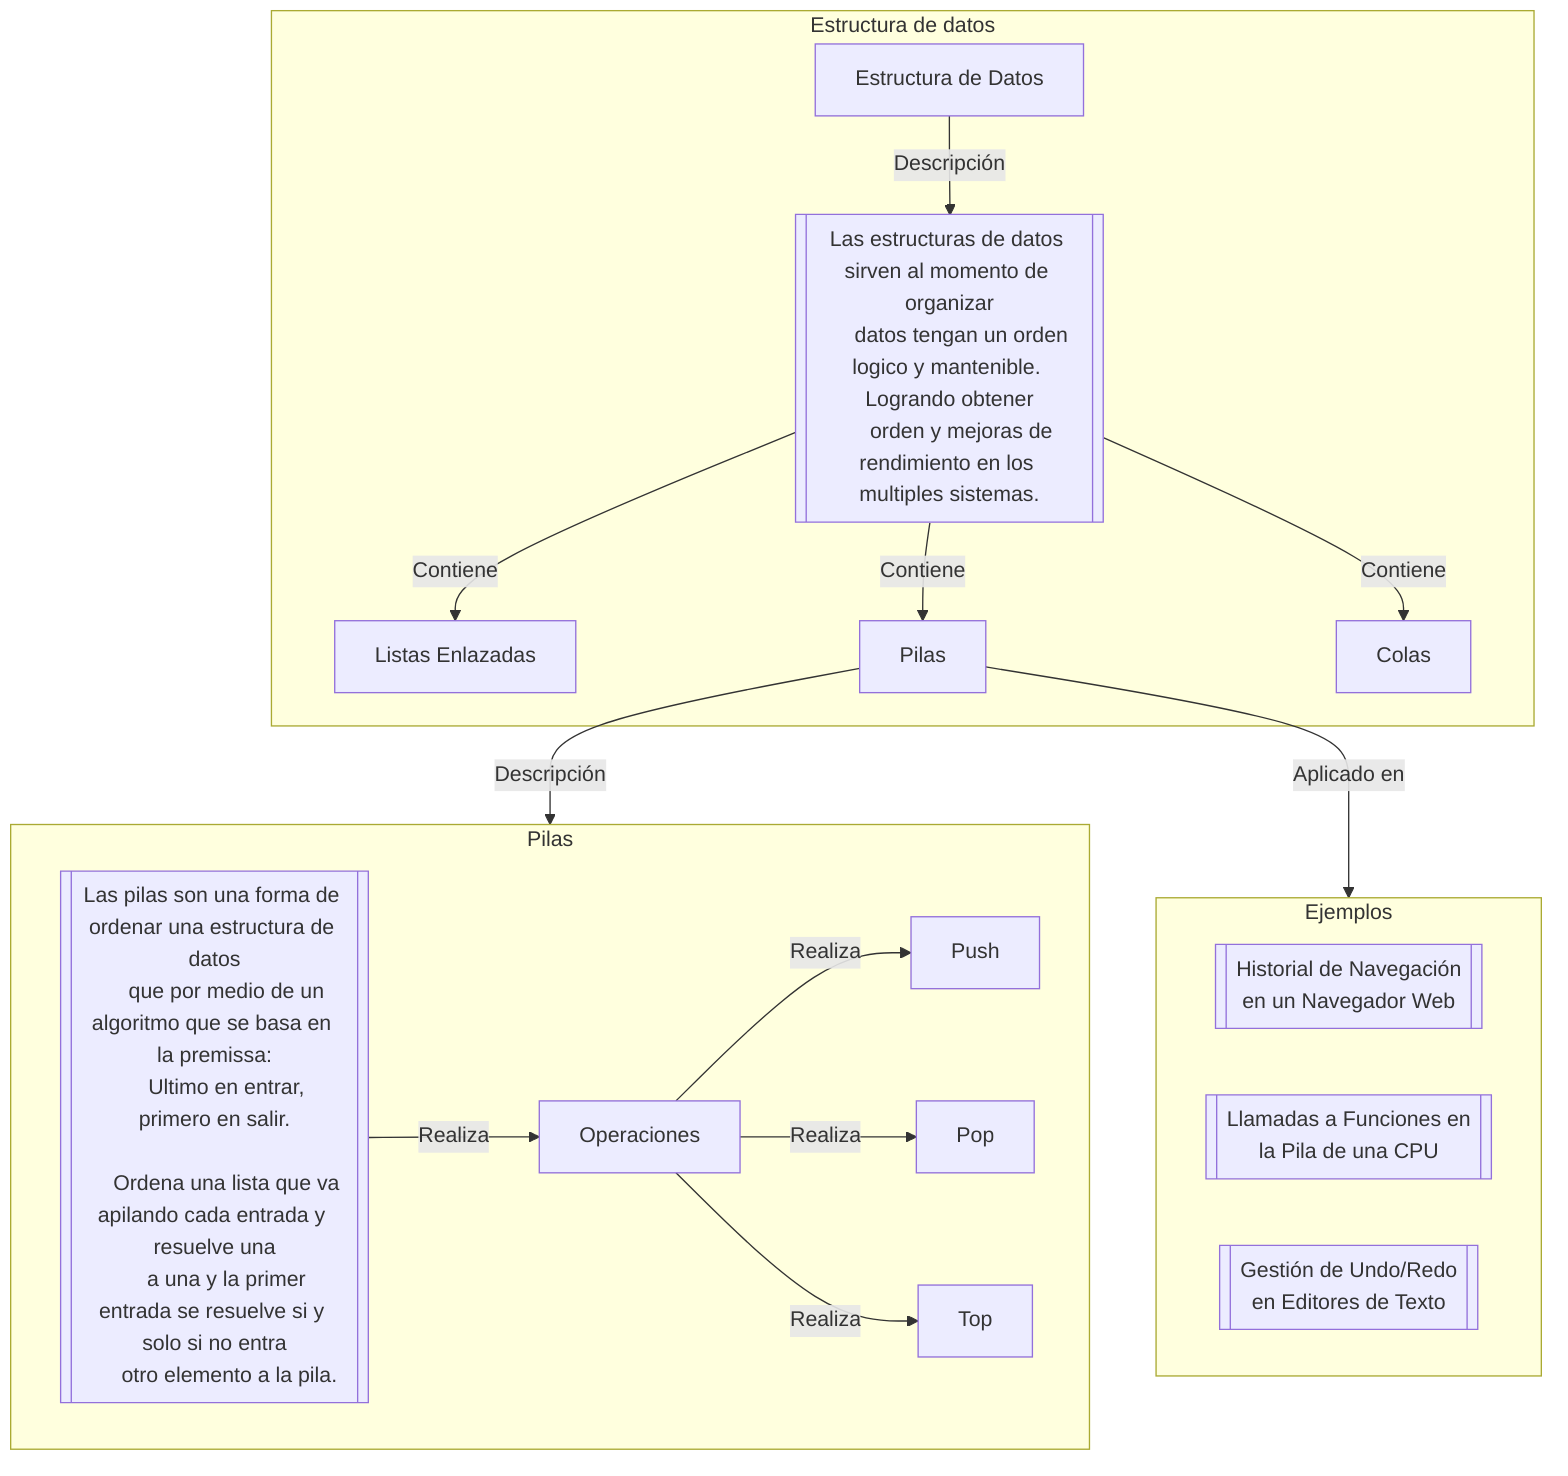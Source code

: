 graph TD
  subgraph Estructura_de_Datos[Estructura de datos]
    A[Estructura de Datos]
    C[Listas Enlazadas]
    D[Pilas]
    E[Colas]
    F[["Las estructuras de datos sirven al momento de organizar
     datos tengan un orden logico y mantenible. Logrando obtener
     orden y mejoras de rendimiento en los multiples sistemas."]]
  end

  subgraph Pilas
    G[Operaciones]
    H[Push]
    I[Pop]
    J[Top]
    K[["Las pilas son una forma de ordenar una estructura de datos
     que por medio de un algoritmo que se basa en la premissa:
     Ultimo en entrar, primero en salir.

     Ordena una lista que va apilando cada entrada y resuelve una
     a una y la primer entrada se resuelve si y solo si no entra
     otro elemento a la pila."]]
  end

  subgraph Ejemplos_de_Aplicacion[Ejemplos]
    L[["Historial de Navegación
     en un Navegador Web"]]
    M[["Llamadas a Funciones en
    la Pila de una CPU"]]
    N[["Gestión de Undo/Redo
    en Editores de Texto"]]

  end

  A -->|Descripción| F
  F -->|Contiene| C
  F -->|Contiene| D
  F -->|Contiene| E


  K -->|Realiza| G
  G -->|Realiza| H
  G -->|Realiza| I
  G -->|Realiza| J

  D -->|Descripción| Pilas
  D -->|Aplicado en| Ejemplos_de_Aplicacion